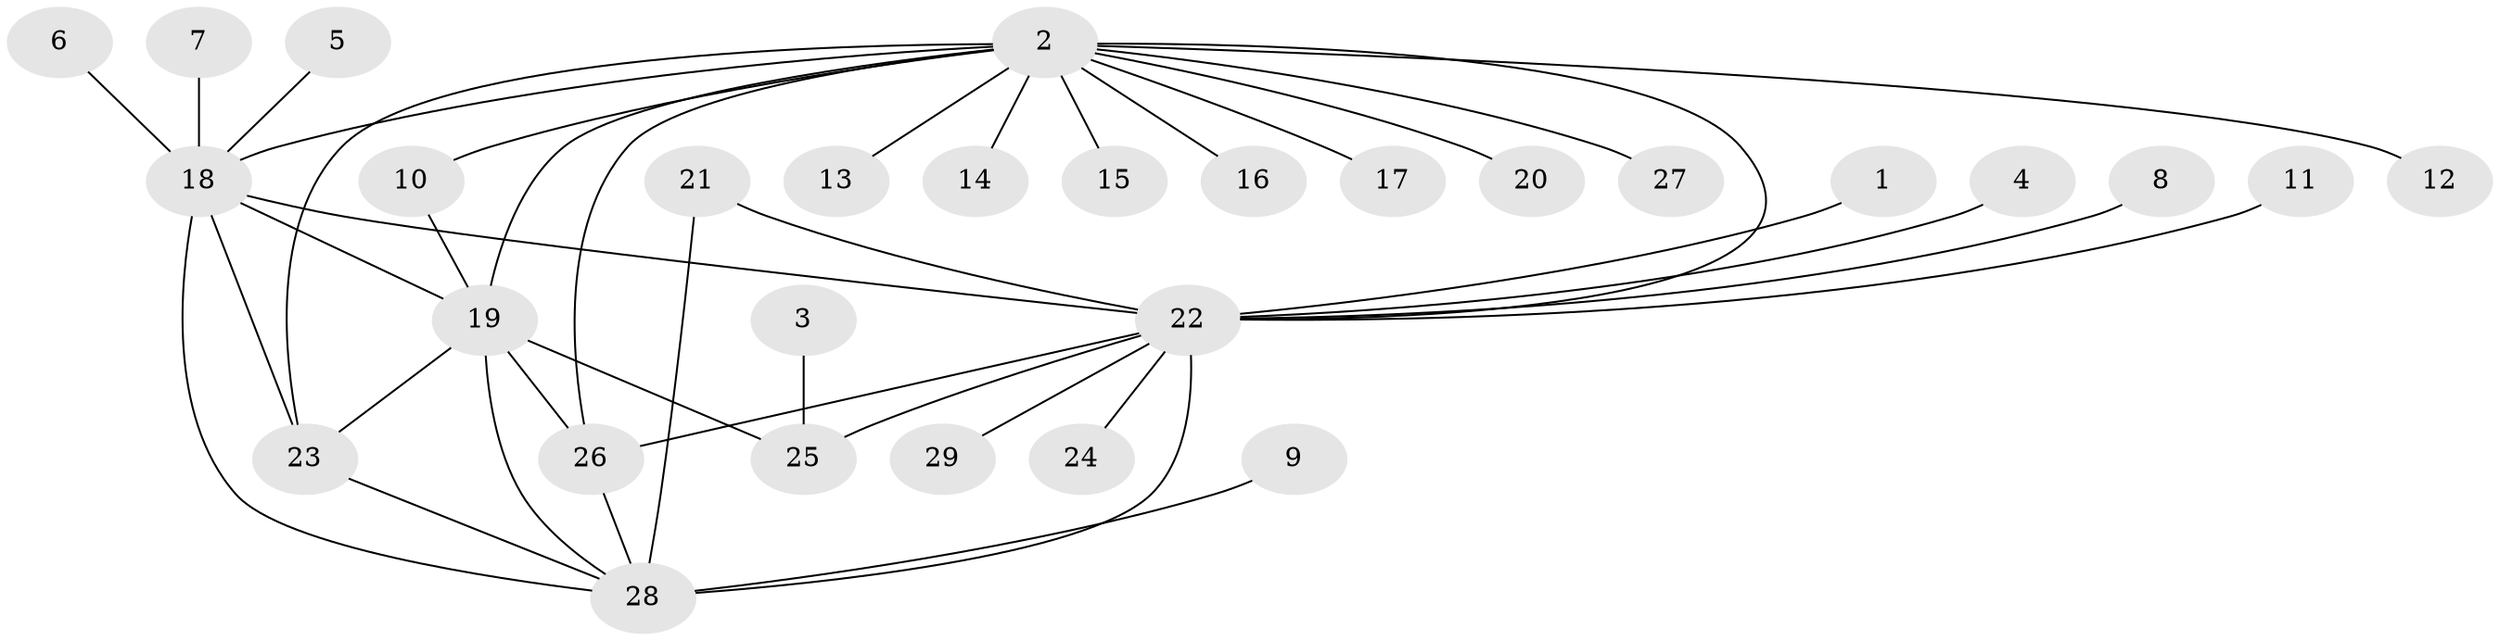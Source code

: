 // original degree distribution, {19: 0.018518518518518517, 3: 0.05555555555555555, 16: 0.018518518518518517, 1: 0.48148148148148145, 2: 0.2777777777777778, 10: 0.018518518518518517, 6: 0.05555555555555555, 4: 0.05555555555555555, 8: 0.018518518518518517}
// Generated by graph-tools (version 1.1) at 2025/26/03/09/25 03:26:09]
// undirected, 29 vertices, 41 edges
graph export_dot {
graph [start="1"]
  node [color=gray90,style=filled];
  1;
  2;
  3;
  4;
  5;
  6;
  7;
  8;
  9;
  10;
  11;
  12;
  13;
  14;
  15;
  16;
  17;
  18;
  19;
  20;
  21;
  22;
  23;
  24;
  25;
  26;
  27;
  28;
  29;
  1 -- 22 [weight=1.0];
  2 -- 10 [weight=1.0];
  2 -- 12 [weight=1.0];
  2 -- 13 [weight=1.0];
  2 -- 14 [weight=1.0];
  2 -- 15 [weight=1.0];
  2 -- 16 [weight=1.0];
  2 -- 17 [weight=1.0];
  2 -- 18 [weight=1.0];
  2 -- 19 [weight=1.0];
  2 -- 20 [weight=1.0];
  2 -- 22 [weight=1.0];
  2 -- 23 [weight=2.0];
  2 -- 26 [weight=1.0];
  2 -- 27 [weight=2.0];
  3 -- 25 [weight=1.0];
  4 -- 22 [weight=1.0];
  5 -- 18 [weight=1.0];
  6 -- 18 [weight=1.0];
  7 -- 18 [weight=1.0];
  8 -- 22 [weight=1.0];
  9 -- 28 [weight=1.0];
  10 -- 19 [weight=1.0];
  11 -- 22 [weight=1.0];
  18 -- 19 [weight=1.0];
  18 -- 22 [weight=1.0];
  18 -- 23 [weight=1.0];
  18 -- 28 [weight=1.0];
  19 -- 23 [weight=1.0];
  19 -- 25 [weight=1.0];
  19 -- 26 [weight=2.0];
  19 -- 28 [weight=1.0];
  21 -- 22 [weight=1.0];
  21 -- 28 [weight=1.0];
  22 -- 24 [weight=1.0];
  22 -- 25 [weight=1.0];
  22 -- 26 [weight=1.0];
  22 -- 28 [weight=2.0];
  22 -- 29 [weight=1.0];
  23 -- 28 [weight=1.0];
  26 -- 28 [weight=1.0];
}
